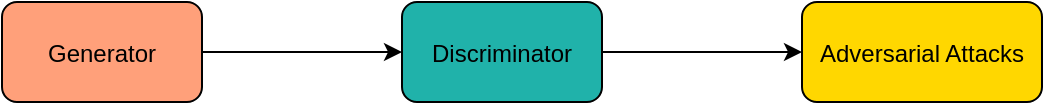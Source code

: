 <?xml version="1.0" encoding="UTF-8"?>
<mxfile>
  <diagram name="GAN Attack Generation Process">
    <mxGraphModel dx="1280" dy="720" grid="1" gridSize="10" guides="1" tooltips="1" connect="1" arrows="1" fold="1" page="1" pageScale="1" pageWidth="827" pageHeight="1169" math="0" shadow="0">
      <root>
        <mxCell id="0"/>
        <mxCell id="1" parent="0"/>
        
        <!-- GAN Components -->
        <mxCell id="2" value="Generator" style="rounded=1;fillColor=#FFA07A;" vertex="1" parent="1">
          <mxGeometry x="100" y="100" width="100" height="50" as="geometry"/>
        </mxCell>
        <mxCell id="3" value="Discriminator" style="rounded=1;fillColor=#20B2AA;" vertex="1" parent="1">
          <mxGeometry x="300" y="100" width="100" height="50" as="geometry"/>
        </mxCell>
        <mxCell id="4" value="Adversarial Attacks" style="rounded=1;fillColor=#FFD700;" vertex="1" parent="1">
          <mxGeometry x="500" y="100" width="120" height="50" as="geometry"/>
        </mxCell>
        
        <!-- Arrows -->
        <mxCell id="5" edge="1" parent="1" source="2" target="3" style="edgeStyle=elbowEdgeStyle;rounded=1;">
          <mxGeometry relative="1" as="geometry"/>
        </mxCell>
        <mxCell id="6" edge="1" parent="1" source="3" target="4" style="edgeStyle=elbowEdgeStyle;rounded=1;">
          <mxGeometry relative="1" as="geometry"/>
        </mxCell>
      </root>
    </mxGraphModel>
  </diagram>
  
  <diagram name="RL-Enhanced IDS Process">
    <mxGraphModel dx="1280" dy="720" grid="1" gridSize="10" guides="1" tooltips="1" connect="1" arrows="1" fold="1" page="1" pageScale="1" pageWidth="827" pageHeight="1169" math="0" shadow="0">
      <root>
        <mxCell id="0"/>
        <mxCell id="1" parent="0"/>
        
        <!-- RL Agent and IDS -->
        <mxCell id="7" value="Reinforcement Learning Agent" style="rounded=1;fillColor=#6495ED;" vertex="1" parent="1">
          <mxGeometry x="100" y="250" width="180" height="50" as="geometry"/>
        </mxCell>
        <mxCell id="8" value="Intrusion Detection System" style="rounded=1;fillColor=#FF6347;" vertex="1" parent="1">
          <mxGeometry x="400" y="250" width="200" height="50" as="geometry"/>
        </mxCell>
        
        <!-- Arrows -->
        <mxCell id="9" edge="1" parent="1" source="7" target="8" style="edgeStyle=elbowEdgeStyle;rounded=1;">
          <mxGeometry relative="1" as="geometry"/>
        </mxCell>
      </root>
    </mxGraphModel>
  </diagram>
</mxfile>
